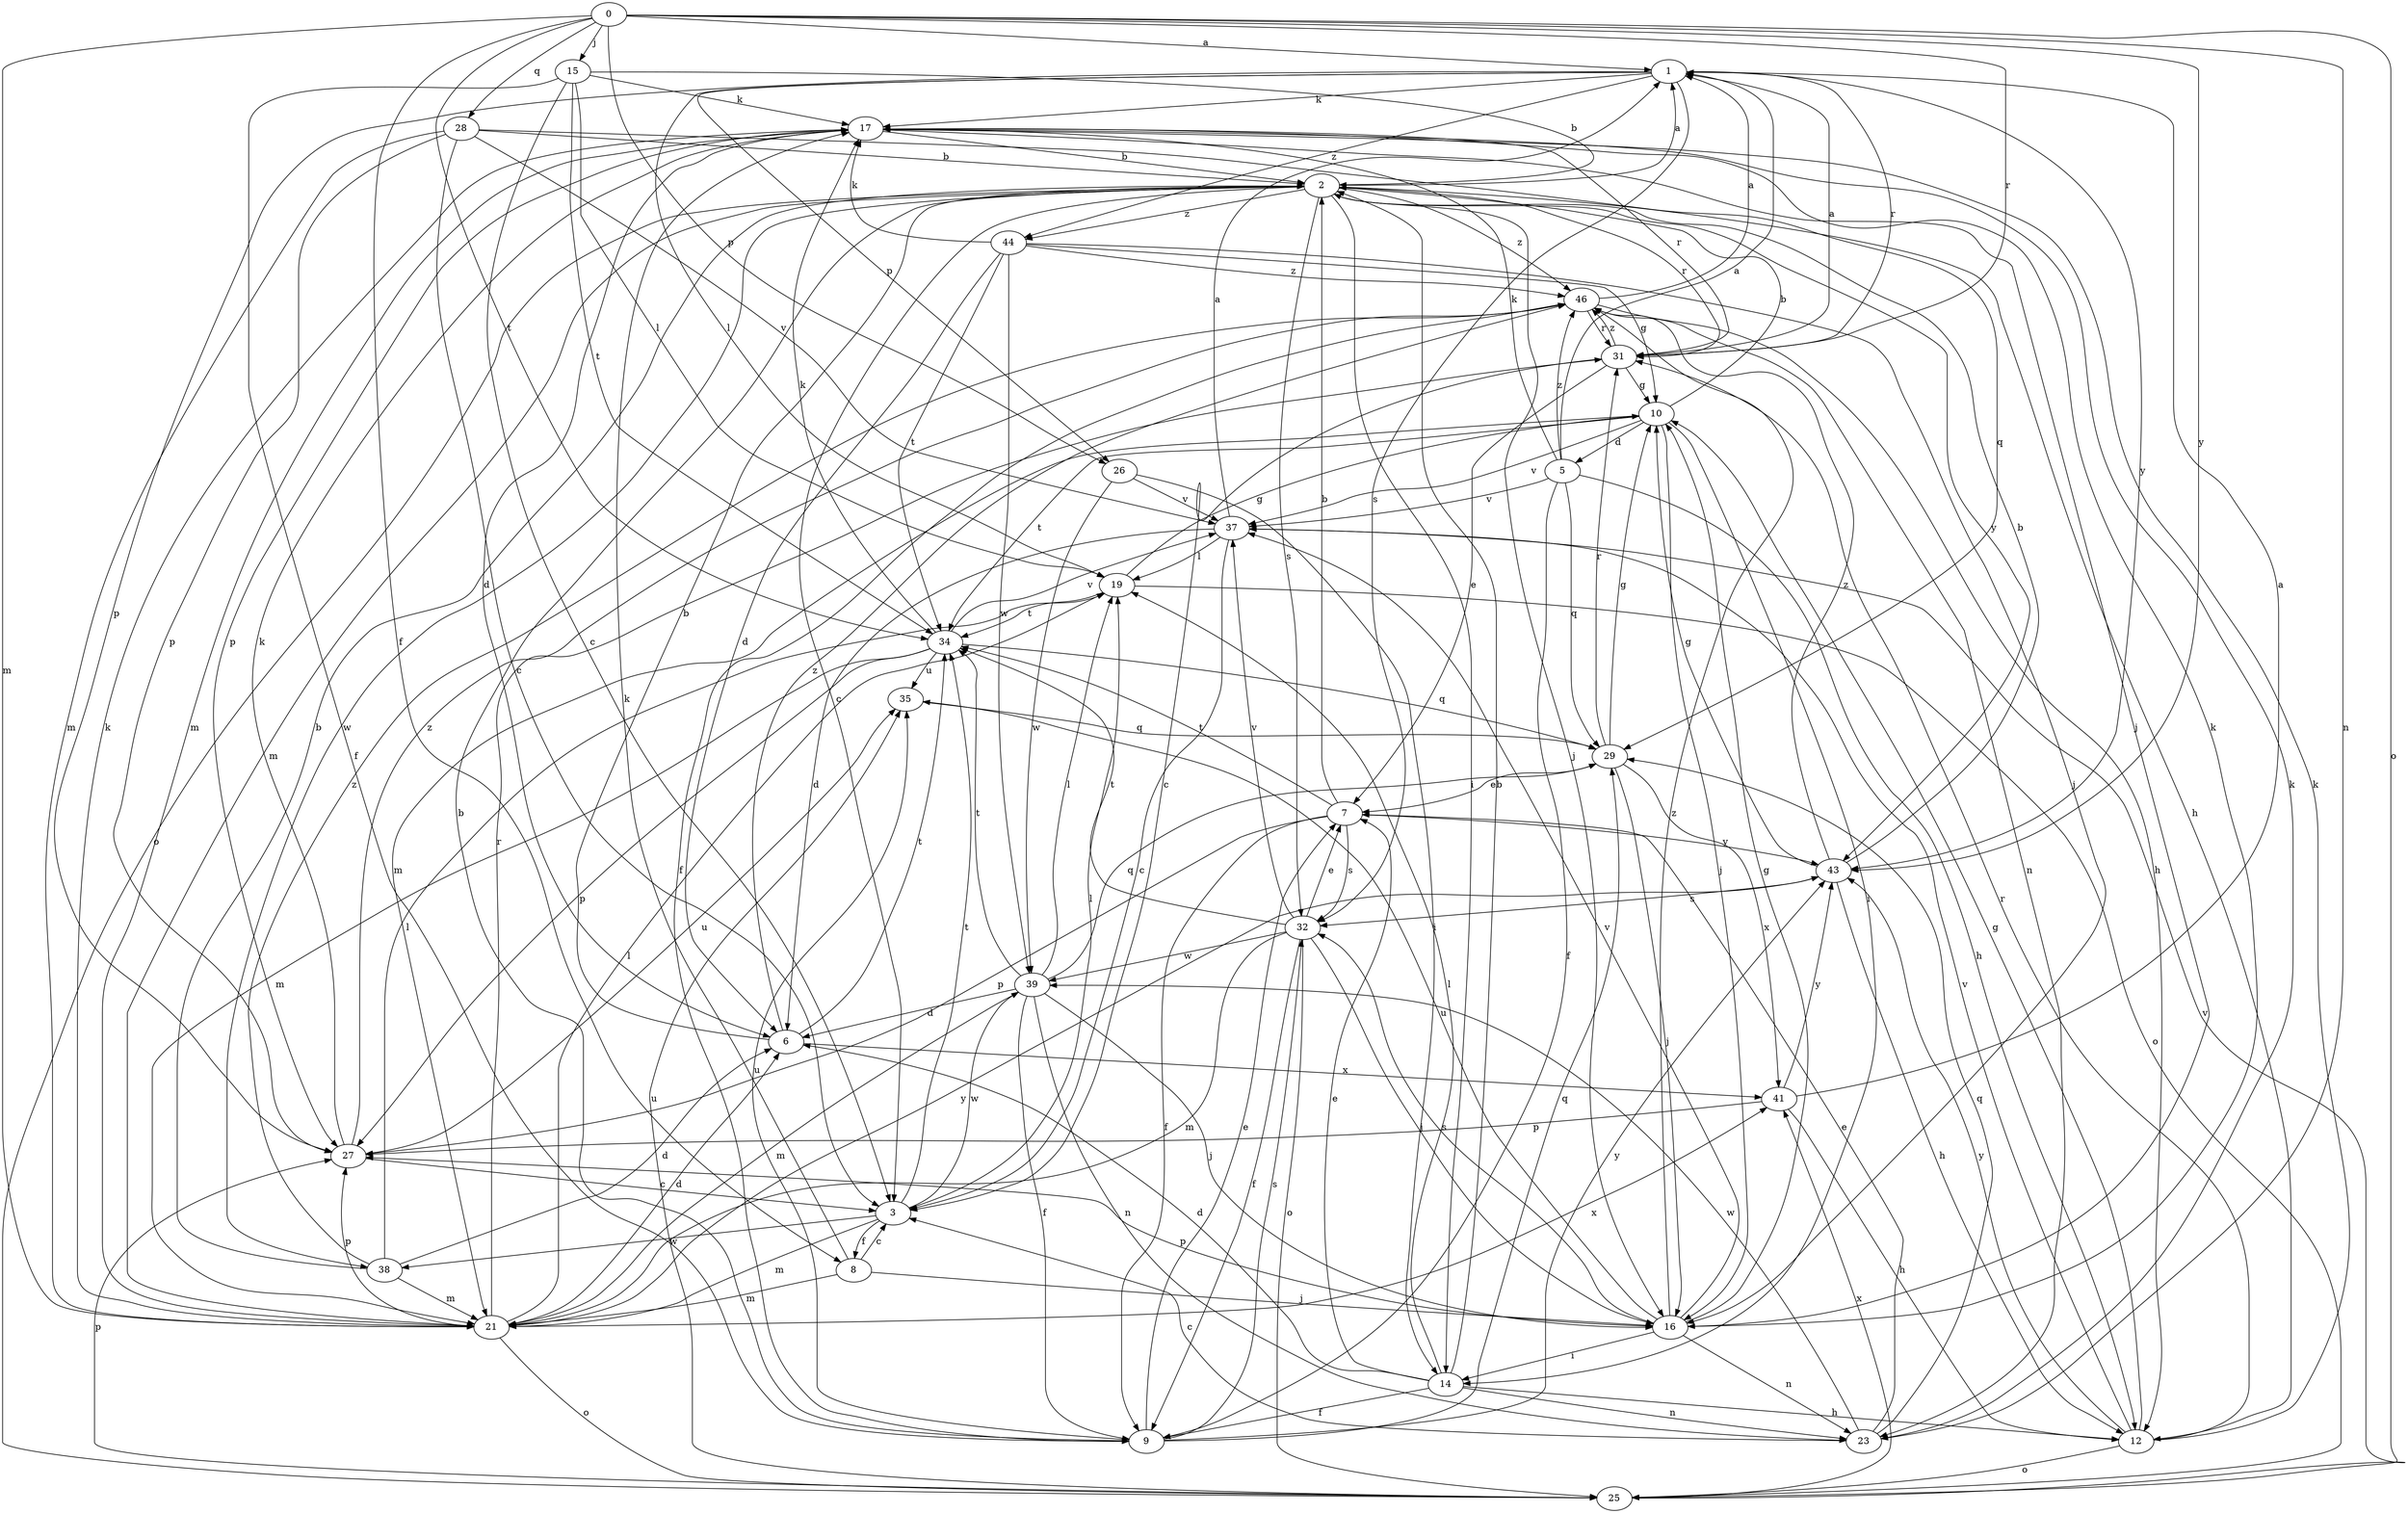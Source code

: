 strict digraph  {
0;
1;
2;
3;
5;
6;
7;
8;
9;
10;
12;
14;
15;
16;
17;
19;
21;
23;
25;
26;
27;
28;
29;
31;
32;
34;
35;
37;
38;
39;
41;
43;
44;
46;
0 -> 1  [label=a];
0 -> 8  [label=f];
0 -> 15  [label=j];
0 -> 21  [label=m];
0 -> 23  [label=n];
0 -> 25  [label=o];
0 -> 26  [label=p];
0 -> 28  [label=q];
0 -> 31  [label=r];
0 -> 34  [label=t];
0 -> 43  [label=y];
1 -> 17  [label=k];
1 -> 19  [label=l];
1 -> 26  [label=p];
1 -> 27  [label=p];
1 -> 31  [label=r];
1 -> 32  [label=s];
1 -> 43  [label=y];
1 -> 44  [label=z];
2 -> 1  [label=a];
2 -> 3  [label=c];
2 -> 12  [label=h];
2 -> 14  [label=i];
2 -> 16  [label=j];
2 -> 21  [label=m];
2 -> 25  [label=o];
2 -> 31  [label=r];
2 -> 32  [label=s];
2 -> 38  [label=w];
2 -> 43  [label=y];
2 -> 44  [label=z];
2 -> 46  [label=z];
3 -> 8  [label=f];
3 -> 19  [label=l];
3 -> 21  [label=m];
3 -> 34  [label=t];
3 -> 38  [label=w];
3 -> 39  [label=w];
5 -> 1  [label=a];
5 -> 9  [label=f];
5 -> 12  [label=h];
5 -> 17  [label=k];
5 -> 29  [label=q];
5 -> 37  [label=v];
5 -> 46  [label=z];
6 -> 2  [label=b];
6 -> 34  [label=t];
6 -> 41  [label=x];
6 -> 46  [label=z];
7 -> 2  [label=b];
7 -> 9  [label=f];
7 -> 27  [label=p];
7 -> 32  [label=s];
7 -> 34  [label=t];
7 -> 43  [label=y];
8 -> 3  [label=c];
8 -> 16  [label=j];
8 -> 17  [label=k];
8 -> 21  [label=m];
9 -> 2  [label=b];
9 -> 7  [label=e];
9 -> 29  [label=q];
9 -> 32  [label=s];
9 -> 35  [label=u];
9 -> 43  [label=y];
10 -> 2  [label=b];
10 -> 5  [label=d];
10 -> 14  [label=i];
10 -> 16  [label=j];
10 -> 21  [label=m];
10 -> 34  [label=t];
10 -> 37  [label=v];
12 -> 10  [label=g];
12 -> 17  [label=k];
12 -> 25  [label=o];
12 -> 31  [label=r];
12 -> 37  [label=v];
12 -> 43  [label=y];
14 -> 2  [label=b];
14 -> 6  [label=d];
14 -> 7  [label=e];
14 -> 9  [label=f];
14 -> 12  [label=h];
14 -> 19  [label=l];
14 -> 23  [label=n];
15 -> 2  [label=b];
15 -> 3  [label=c];
15 -> 9  [label=f];
15 -> 17  [label=k];
15 -> 19  [label=l];
15 -> 34  [label=t];
16 -> 10  [label=g];
16 -> 14  [label=i];
16 -> 17  [label=k];
16 -> 23  [label=n];
16 -> 27  [label=p];
16 -> 32  [label=s];
16 -> 35  [label=u];
16 -> 37  [label=v];
16 -> 46  [label=z];
17 -> 2  [label=b];
17 -> 6  [label=d];
17 -> 16  [label=j];
17 -> 21  [label=m];
17 -> 27  [label=p];
17 -> 31  [label=r];
19 -> 10  [label=g];
19 -> 25  [label=o];
19 -> 34  [label=t];
21 -> 6  [label=d];
21 -> 17  [label=k];
21 -> 19  [label=l];
21 -> 25  [label=o];
21 -> 27  [label=p];
21 -> 31  [label=r];
21 -> 41  [label=x];
21 -> 43  [label=y];
23 -> 3  [label=c];
23 -> 7  [label=e];
23 -> 17  [label=k];
23 -> 29  [label=q];
23 -> 39  [label=w];
25 -> 27  [label=p];
25 -> 35  [label=u];
25 -> 37  [label=v];
25 -> 41  [label=x];
26 -> 14  [label=i];
26 -> 37  [label=v];
26 -> 39  [label=w];
27 -> 3  [label=c];
27 -> 17  [label=k];
27 -> 35  [label=u];
27 -> 46  [label=z];
28 -> 2  [label=b];
28 -> 3  [label=c];
28 -> 21  [label=m];
28 -> 27  [label=p];
28 -> 29  [label=q];
28 -> 37  [label=v];
29 -> 7  [label=e];
29 -> 10  [label=g];
29 -> 16  [label=j];
29 -> 31  [label=r];
29 -> 41  [label=x];
31 -> 1  [label=a];
31 -> 3  [label=c];
31 -> 7  [label=e];
31 -> 10  [label=g];
31 -> 46  [label=z];
32 -> 7  [label=e];
32 -> 9  [label=f];
32 -> 16  [label=j];
32 -> 21  [label=m];
32 -> 25  [label=o];
32 -> 34  [label=t];
32 -> 37  [label=v];
32 -> 39  [label=w];
34 -> 17  [label=k];
34 -> 21  [label=m];
34 -> 27  [label=p];
34 -> 29  [label=q];
34 -> 35  [label=u];
34 -> 37  [label=v];
35 -> 29  [label=q];
37 -> 1  [label=a];
37 -> 3  [label=c];
37 -> 6  [label=d];
37 -> 19  [label=l];
38 -> 2  [label=b];
38 -> 6  [label=d];
38 -> 19  [label=l];
38 -> 21  [label=m];
38 -> 46  [label=z];
39 -> 6  [label=d];
39 -> 9  [label=f];
39 -> 16  [label=j];
39 -> 19  [label=l];
39 -> 21  [label=m];
39 -> 23  [label=n];
39 -> 29  [label=q];
39 -> 34  [label=t];
41 -> 1  [label=a];
41 -> 12  [label=h];
41 -> 27  [label=p];
41 -> 43  [label=y];
43 -> 2  [label=b];
43 -> 10  [label=g];
43 -> 12  [label=h];
43 -> 32  [label=s];
43 -> 46  [label=z];
44 -> 6  [label=d];
44 -> 10  [label=g];
44 -> 16  [label=j];
44 -> 17  [label=k];
44 -> 34  [label=t];
44 -> 39  [label=w];
44 -> 46  [label=z];
46 -> 1  [label=a];
46 -> 9  [label=f];
46 -> 12  [label=h];
46 -> 23  [label=n];
46 -> 31  [label=r];
}
